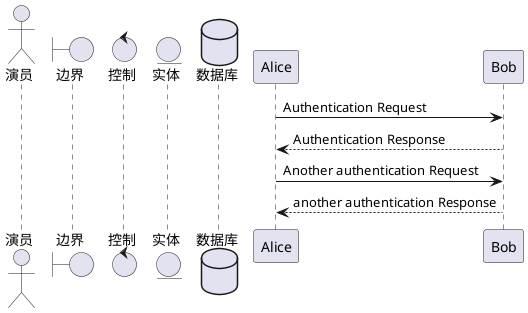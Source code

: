 @startuml
actor 演员
boundary 边界
control 控制
entity 实体
database 数据库
Alice -> Bob: Authentication Request
Bob --> Alice: Authentication Response

Alice -> Bob: Another authentication Request
Alice <-- Bob: another authentication Response
@enduml